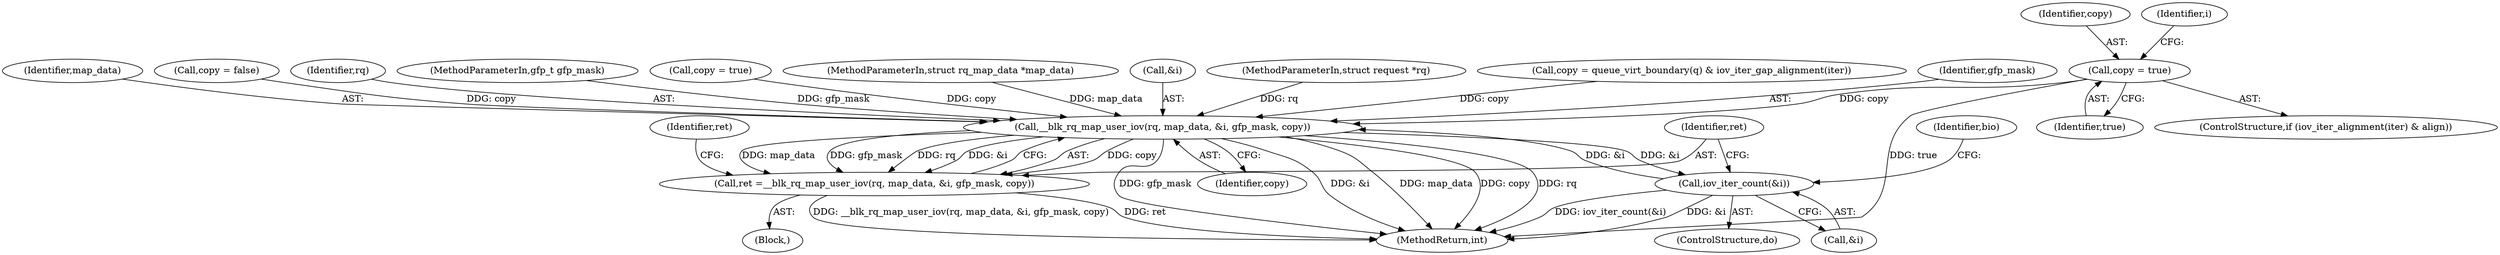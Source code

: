 digraph "0_linux_a0ac402cfcdc904f9772e1762b3fda112dcc56a0@API" {
"1000142" [label="(Call,copy = true)"];
"1000164" [label="(Call,__blk_rq_map_user_iov(rq, map_data, &i, gfp_mask, copy))"];
"1000162" [label="(Call,ret =__blk_rq_map_user_iov(rq, map_data, &i, gfp_mask, copy))"];
"1000182" [label="(Call,iov_iter_count(&i))"];
"1000142" [label="(Call,copy = true)"];
"1000182" [label="(Call,iov_iter_count(&i))"];
"1000149" [label="(Call,copy = queue_virt_boundary(q) & iov_iter_gap_alignment(iter))"];
"1000163" [label="(Identifier,ret)"];
"1000169" [label="(Identifier,gfp_mask)"];
"1000170" [label="(Identifier,copy)"];
"1000166" [label="(Identifier,map_data)"];
"1000108" [label="(Call,copy = false)"];
"1000162" [label="(Call,ret =__blk_rq_map_user_iov(rq, map_data, &i, gfp_mask, copy))"];
"1000209" [label="(MethodReturn,int)"];
"1000161" [label="(Block,)"];
"1000144" [label="(Identifier,true)"];
"1000143" [label="(Identifier,copy)"];
"1000160" [label="(ControlStructure,do)"];
"1000137" [label="(ControlStructure,if (iov_iter_alignment(iter) & align))"];
"1000164" [label="(Call,__blk_rq_map_user_iov(rq, map_data, &i, gfp_mask, copy))"];
"1000165" [label="(Identifier,rq)"];
"1000105" [label="(MethodParameterIn,gfp_t gfp_mask)"];
"1000133" [label="(Call,copy = true)"];
"1000103" [label="(MethodParameterIn,struct rq_map_data *map_data)"];
"1000167" [label="(Call,&i)"];
"1000157" [label="(Identifier,i)"];
"1000102" [label="(MethodParameterIn,struct request *rq)"];
"1000183" [label="(Call,&i)"];
"1000188" [label="(Identifier,bio)"];
"1000172" [label="(Identifier,ret)"];
"1000142" -> "1000137"  [label="AST: "];
"1000142" -> "1000144"  [label="CFG: "];
"1000143" -> "1000142"  [label="AST: "];
"1000144" -> "1000142"  [label="AST: "];
"1000157" -> "1000142"  [label="CFG: "];
"1000142" -> "1000209"  [label="DDG: true"];
"1000142" -> "1000164"  [label="DDG: copy"];
"1000164" -> "1000162"  [label="AST: "];
"1000164" -> "1000170"  [label="CFG: "];
"1000165" -> "1000164"  [label="AST: "];
"1000166" -> "1000164"  [label="AST: "];
"1000167" -> "1000164"  [label="AST: "];
"1000169" -> "1000164"  [label="AST: "];
"1000170" -> "1000164"  [label="AST: "];
"1000162" -> "1000164"  [label="CFG: "];
"1000164" -> "1000209"  [label="DDG: gfp_mask"];
"1000164" -> "1000209"  [label="DDG: map_data"];
"1000164" -> "1000209"  [label="DDG: &i"];
"1000164" -> "1000209"  [label="DDG: copy"];
"1000164" -> "1000209"  [label="DDG: rq"];
"1000164" -> "1000162"  [label="DDG: copy"];
"1000164" -> "1000162"  [label="DDG: map_data"];
"1000164" -> "1000162"  [label="DDG: gfp_mask"];
"1000164" -> "1000162"  [label="DDG: rq"];
"1000164" -> "1000162"  [label="DDG: &i"];
"1000102" -> "1000164"  [label="DDG: rq"];
"1000103" -> "1000164"  [label="DDG: map_data"];
"1000182" -> "1000164"  [label="DDG: &i"];
"1000105" -> "1000164"  [label="DDG: gfp_mask"];
"1000133" -> "1000164"  [label="DDG: copy"];
"1000108" -> "1000164"  [label="DDG: copy"];
"1000149" -> "1000164"  [label="DDG: copy"];
"1000164" -> "1000182"  [label="DDG: &i"];
"1000162" -> "1000161"  [label="AST: "];
"1000163" -> "1000162"  [label="AST: "];
"1000172" -> "1000162"  [label="CFG: "];
"1000162" -> "1000209"  [label="DDG: __blk_rq_map_user_iov(rq, map_data, &i, gfp_mask, copy)"];
"1000162" -> "1000209"  [label="DDG: ret"];
"1000182" -> "1000160"  [label="AST: "];
"1000182" -> "1000183"  [label="CFG: "];
"1000183" -> "1000182"  [label="AST: "];
"1000163" -> "1000182"  [label="CFG: "];
"1000188" -> "1000182"  [label="CFG: "];
"1000182" -> "1000209"  [label="DDG: iov_iter_count(&i)"];
"1000182" -> "1000209"  [label="DDG: &i"];
}

